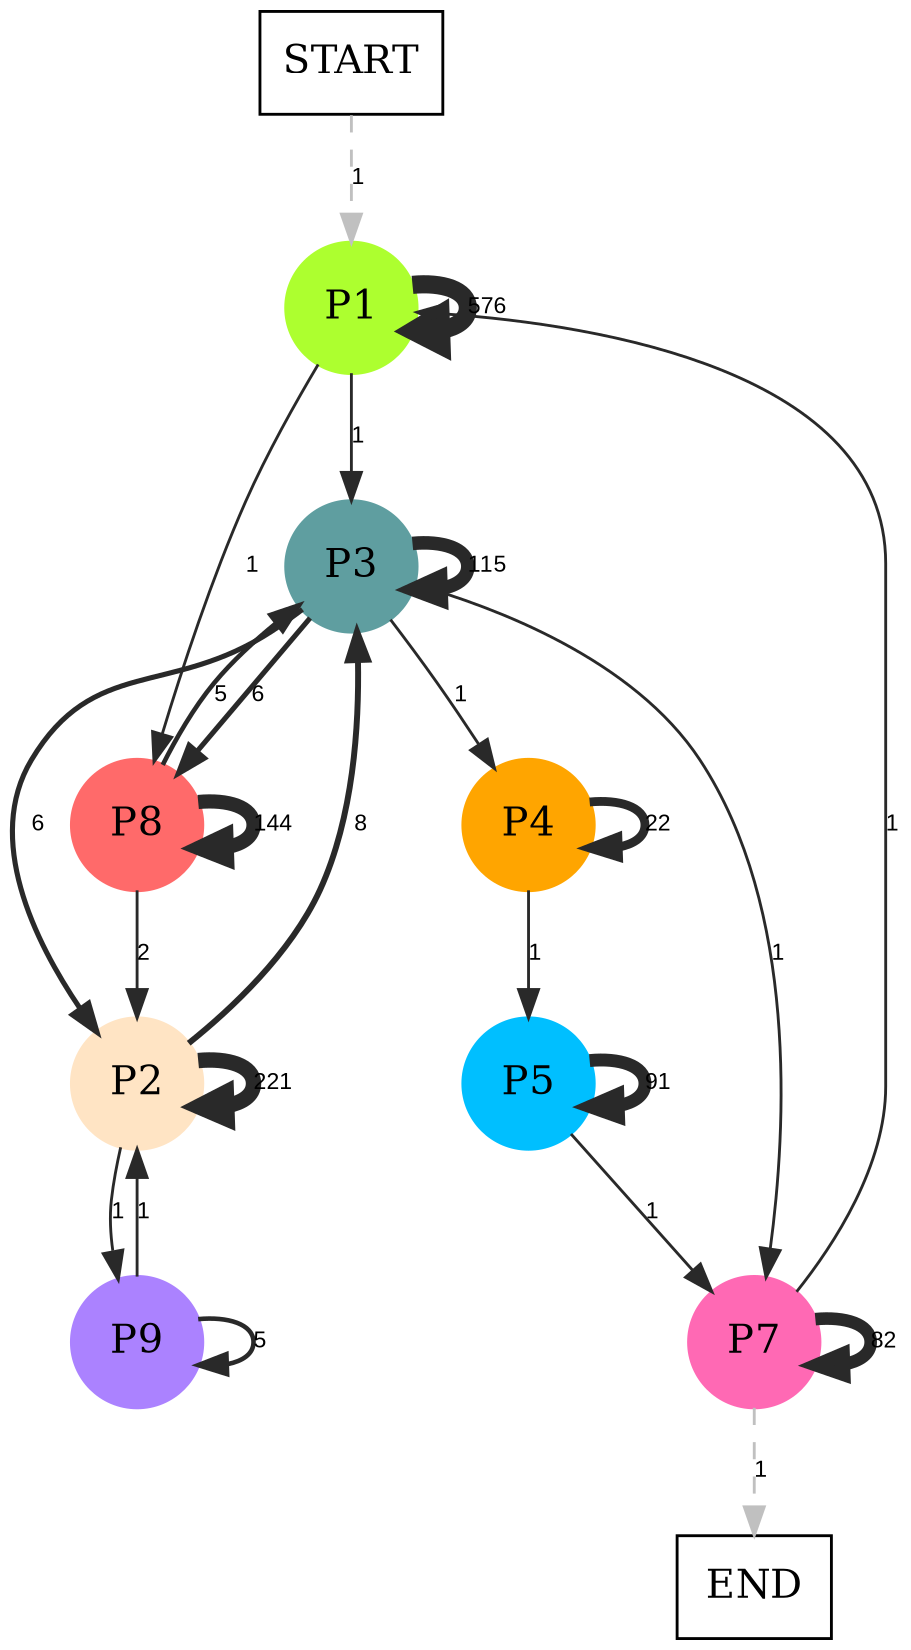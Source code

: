 digraph graphname {
	dpi = 150
	size="16,11!";
	margin = 0;
"P1" [shape=circle, color=greenyellow, style=filled]"P3" [shape=circle, color=cadetblue, style=filled]"P7" [shape=circle, color=hotpink, style=filled]"P8" [shape=circle, color=indianred1, style=filled]"P2" [shape=circle, color=bisque, style=filled]"P9" [shape=circle, color=mediumpurple1, style=filled]"P4" [shape=circle, color=orange, style=filled]"P5" [shape=circle, color=deepskyblue, style=filled]"START" [shape=box, fillcolor=white, style=filled, color=black]"END" [shape=box, fillcolor=white, style=filled, color=black]"P1" -> "P1" [ color=grey16 penwidth = "6.3561076606958915"label ="576" labelfloat=false fontname="Arial" fontsize=8]
"P1" -> "P3" [ color=grey16 penwidth = "1"label ="1" labelfloat=false fontname="Arial" fontsize=8]
"P1" -> "P8" [ color=grey16 penwidth = "1"label ="1" labelfloat=false fontname="Arial" fontsize=8]
"P3" -> "P3" [ color=grey16 penwidth = "4.74493212836325"label ="115" labelfloat=false fontname="Arial" fontsize=8]
"P3" -> "P7" [ color=grey16 penwidth = "1"label ="1" labelfloat=false fontname="Arial" fontsize=8]
"P3" -> "P8" [ color=grey16 penwidth = "1.791759469228055"label ="6" labelfloat=false fontname="Arial" fontsize=8]
"P3" -> "P2" [ color=grey16 penwidth = "1.791759469228055"label ="6" labelfloat=false fontname="Arial" fontsize=8]
"P3" -> "P4" [ color=grey16 penwidth = "1"label ="1" labelfloat=false fontname="Arial" fontsize=8]
"P7" -> "P1" [ color=grey16 penwidth = "1"label ="1" labelfloat=false fontname="Arial" fontsize=8]
"P7" -> "P7" [ color=grey16 penwidth = "4.406719247264253"label ="82" labelfloat=false fontname="Arial" fontsize=8]
"P7" -> "END" [ style = dashed color=grey label ="1" labelfloat=false fontname="Arial" fontsize=8]
"P8" -> "P3" [ color=grey16 penwidth = "1.6094379124341003"label ="5" labelfloat=false fontname="Arial" fontsize=8]
"P8" -> "P8" [ color=grey16 penwidth = "4.969813299576001"label ="144" labelfloat=false fontname="Arial" fontsize=8]
"P8" -> "P2" [ color=grey16 penwidth = "1"label ="2" labelfloat=false fontname="Arial" fontsize=8]
"P2" -> "P3" [ color=grey16 penwidth = "2.0794415416798357"label ="8" labelfloat=false fontname="Arial" fontsize=8]
"P2" -> "P2" [ color=grey16 penwidth = "5.3981627015177525"label ="221" labelfloat=false fontname="Arial" fontsize=8]
"P2" -> "P9" [ color=grey16 penwidth = "1"label ="1" labelfloat=false fontname="Arial" fontsize=8]
"P9" -> "P2" [ color=grey16 penwidth = "1"label ="1" labelfloat=false fontname="Arial" fontsize=8]
"P9" -> "P9" [ color=grey16 penwidth = "1.6094379124341003"label ="5" labelfloat=false fontname="Arial" fontsize=8]
"P4" -> "P4" [ color=grey16 penwidth = "3.091042453358316"label ="22" labelfloat=false fontname="Arial" fontsize=8]
"P4" -> "P5" [ color=grey16 penwidth = "1"label ="1" labelfloat=false fontname="Arial" fontsize=8]
"P5" -> "P7" [ color=grey16 penwidth = "1"label ="1" labelfloat=false fontname="Arial" fontsize=8]
"P5" -> "P5" [ color=grey16 penwidth = "4.51085950651685"label ="91" labelfloat=false fontname="Arial" fontsize=8]
"START" -> "P1" [ style = dashed color=grey label ="1" labelfloat=false fontname="Arial" fontsize=8]
}